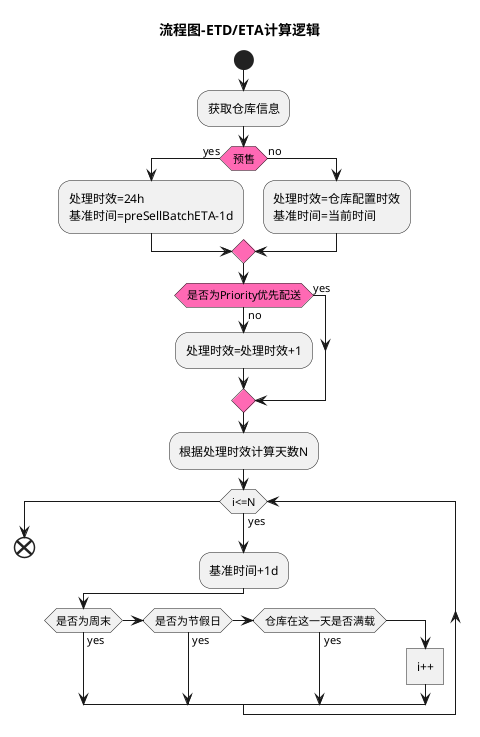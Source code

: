 @startuml
title 流程图-ETD/ETA计算逻辑

start
:获取仓库信息;
#HotPink:if (预售) then (yes)
    :处理时效=24h
    基准时间=preSellBatchETA-1d;
else (no)
    :处理时效=仓库配置时效
    基准时间=当前时间;

endif
#HotPink:if(是否为Priority优先配送) then(no)
    :处理时效=处理时效+1;
else(yes)
endif
:根据处理时效计算天数N;
#HotPink:while (i<=N) is(yes)
    :基准时间+1d;
    if(是否为周末) then (yes)
    else if(是否为节假日) then (yes)
    else if(仓库在这一天是否满载) then (yes)
    else
        :i++]
    endif
endwhile
end
@enduml

